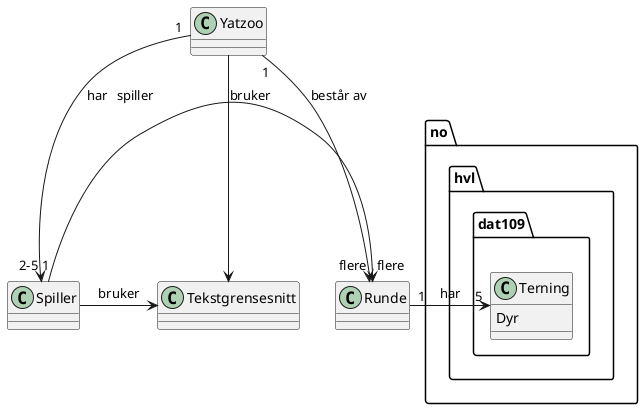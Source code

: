 @startuml

class Yatzoo{

}

class Tekstgrensesnitt {

}

class Spiller{

}

class Runde{

}

class no.hvl.dat109.Terning{
Dyr

}

Yatzoo "1" --> "2-5" Spiller : har
Yatzoo -> Tekstgrensesnitt : bruker
Spiller -> Tekstgrensesnitt : bruker
Yatzoo "1" -> "flere" Runde : består av
Spiller "1" -> "flere" Runde : spiller
Runde "1" -> "5" no.hvl.dat109.Terning : har


@enduml